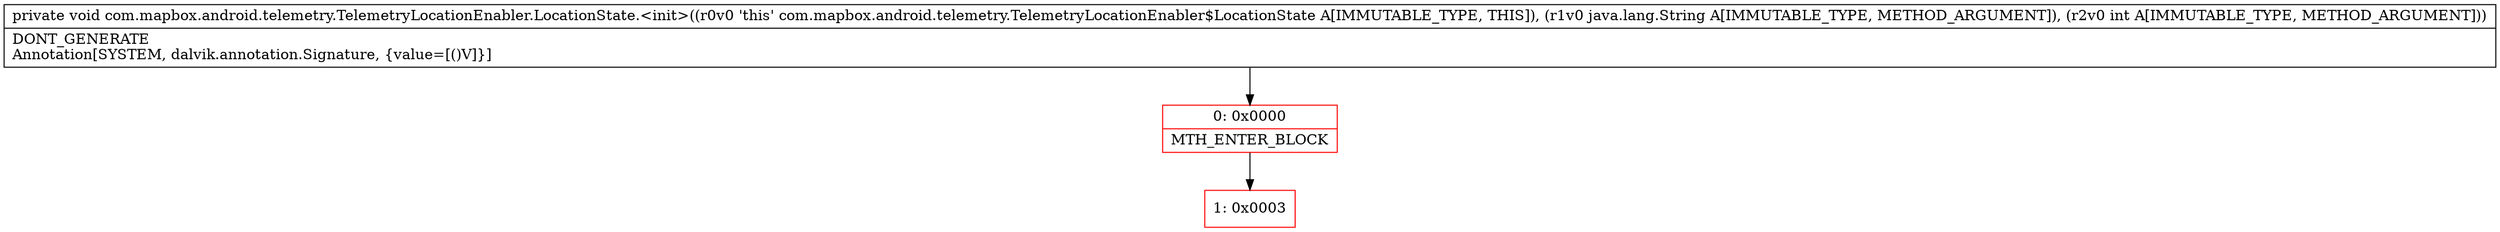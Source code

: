 digraph "CFG forcom.mapbox.android.telemetry.TelemetryLocationEnabler.LocationState.\<init\>(Ljava\/lang\/String;I)V" {
subgraph cluster_Region_1988678548 {
label = "R(0)";
node [shape=record,color=blue];
}
Node_0 [shape=record,color=red,label="{0\:\ 0x0000|MTH_ENTER_BLOCK\l}"];
Node_1 [shape=record,color=red,label="{1\:\ 0x0003}"];
MethodNode[shape=record,label="{private void com.mapbox.android.telemetry.TelemetryLocationEnabler.LocationState.\<init\>((r0v0 'this' com.mapbox.android.telemetry.TelemetryLocationEnabler$LocationState A[IMMUTABLE_TYPE, THIS]), (r1v0 java.lang.String A[IMMUTABLE_TYPE, METHOD_ARGUMENT]), (r2v0 int A[IMMUTABLE_TYPE, METHOD_ARGUMENT]))  | DONT_GENERATE\lAnnotation[SYSTEM, dalvik.annotation.Signature, \{value=[()V]\}]\l}"];
MethodNode -> Node_0;
Node_0 -> Node_1;
}

